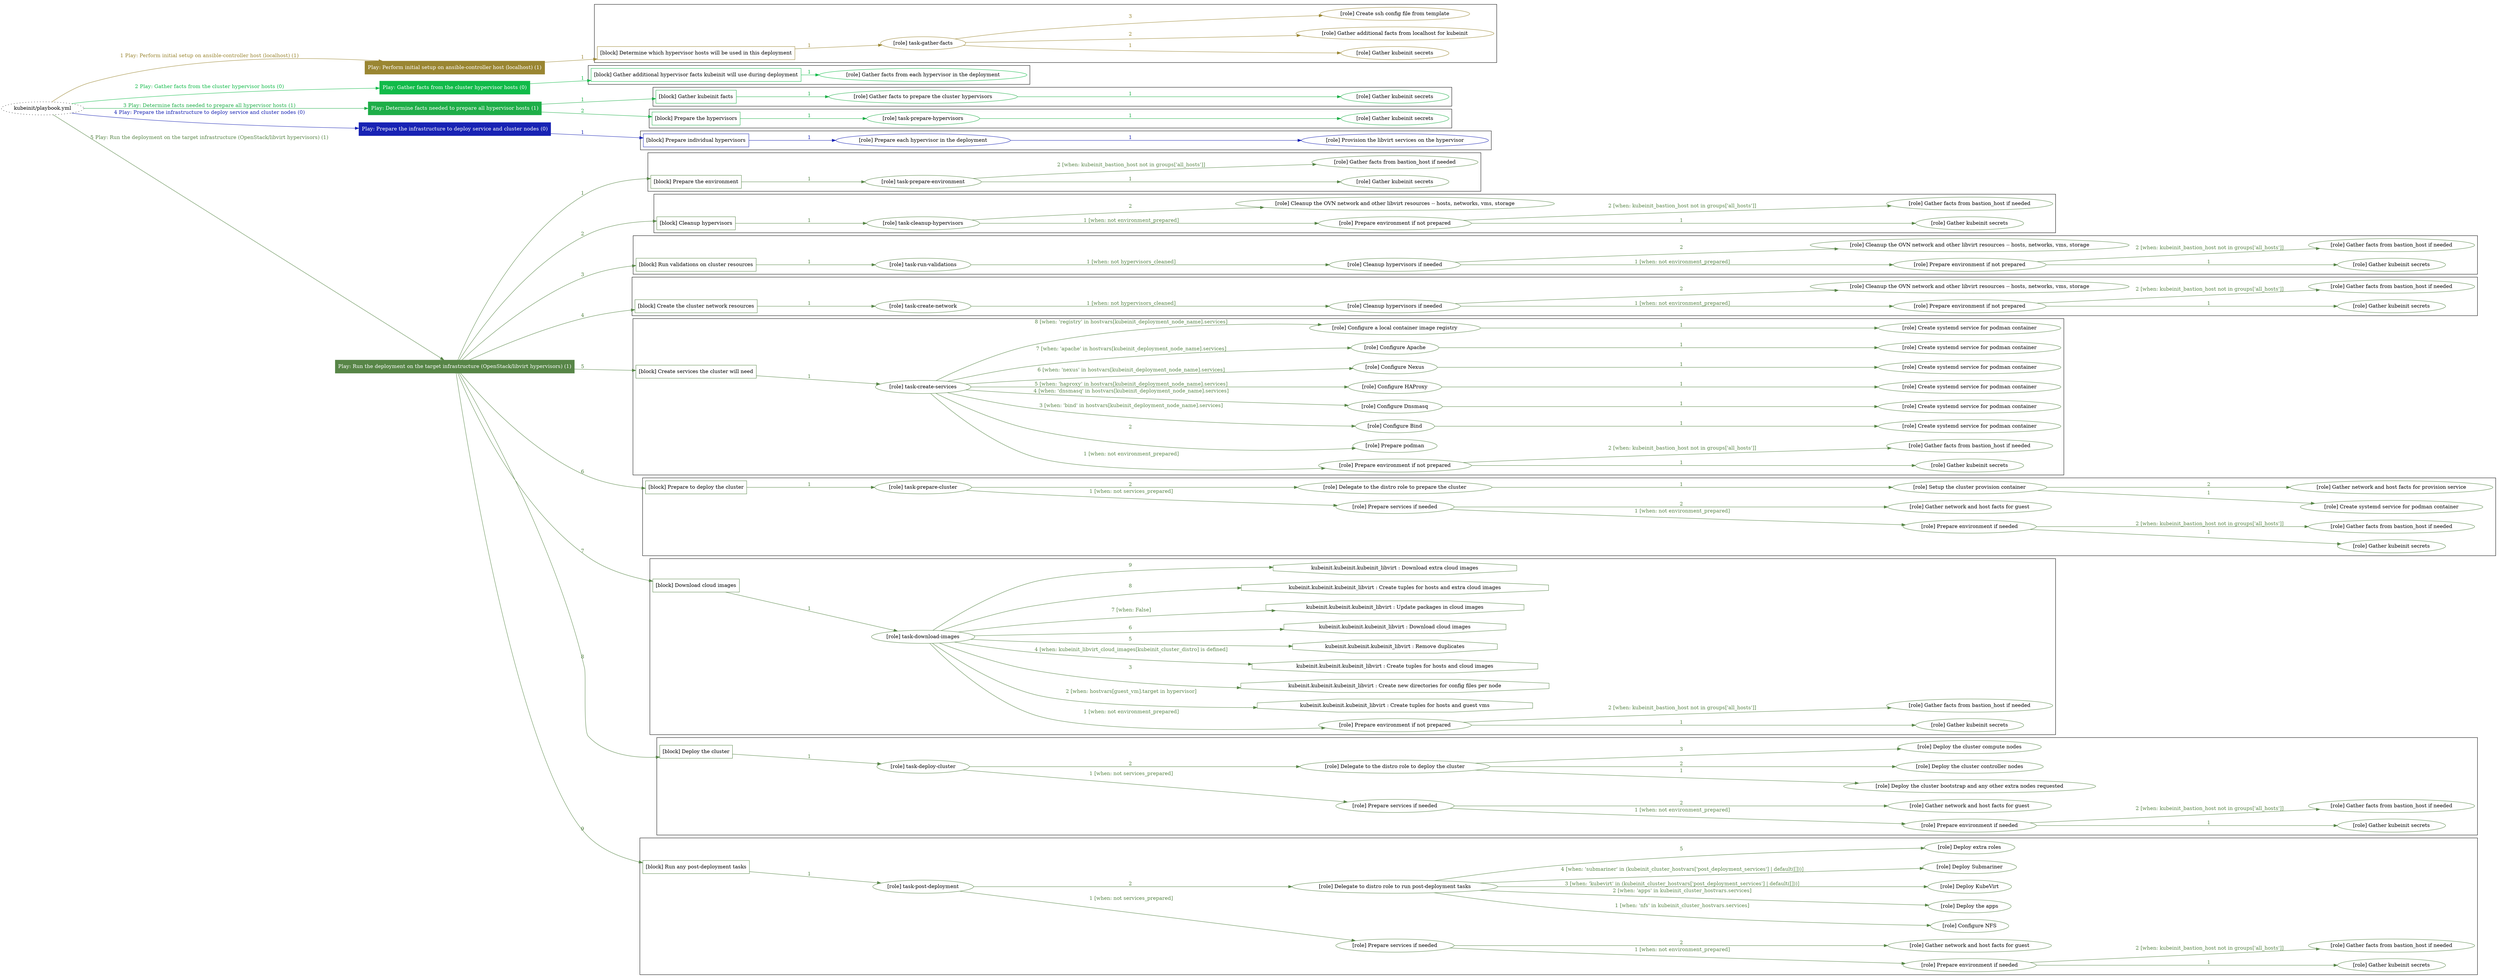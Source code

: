 digraph {
	graph [concentrate=true ordering=in rankdir=LR ratio=fill]
	edge [esep=5 sep=10]
	"kubeinit/playbook.yml" [URL="/home/runner/work/kubeinit/kubeinit/kubeinit/playbook.yml" id=playbook_a26969e3 style=dotted]
	"kubeinit/playbook.yml" -> play_7b9bbabd [label="1 Play: Perform initial setup on ansible-controller host (localhost) (1)" color="#9a8632" fontcolor="#9a8632" id=edge_play_7b9bbabd labeltooltip="1 Play: Perform initial setup on ansible-controller host (localhost) (1)" tooltip="1 Play: Perform initial setup on ansible-controller host (localhost) (1)"]
	subgraph "Play: Perform initial setup on ansible-controller host (localhost) (1)" {
		play_7b9bbabd [label="Play: Perform initial setup on ansible-controller host (localhost) (1)" URL="/home/runner/work/kubeinit/kubeinit/kubeinit/playbook.yml" color="#9a8632" fontcolor="#ffffff" id=play_7b9bbabd shape=box style=filled tooltip=localhost]
		play_7b9bbabd -> block_4540a150 [label=1 color="#9a8632" fontcolor="#9a8632" id=edge_block_4540a150 labeltooltip=1 tooltip=1]
		subgraph cluster_block_4540a150 {
			block_4540a150 [label="[block] Determine which hypervisor hosts will be used in this deployment" URL="/home/runner/work/kubeinit/kubeinit/kubeinit/playbook.yml" color="#9a8632" id=block_4540a150 labeltooltip="Determine which hypervisor hosts will be used in this deployment" shape=box tooltip="Determine which hypervisor hosts will be used in this deployment"]
			block_4540a150 -> role_e1f1ead2 [label="1 " color="#9a8632" fontcolor="#9a8632" id=edge_role_e1f1ead2 labeltooltip="1 " tooltip="1 "]
			subgraph "task-gather-facts" {
				role_e1f1ead2 [label="[role] task-gather-facts" URL="/home/runner/work/kubeinit/kubeinit/kubeinit/playbook.yml" color="#9a8632" id=role_e1f1ead2 tooltip="task-gather-facts"]
				role_e1f1ead2 -> role_a6e38d9d [label="1 " color="#9a8632" fontcolor="#9a8632" id=edge_role_a6e38d9d labeltooltip="1 " tooltip="1 "]
				subgraph "Gather kubeinit secrets" {
					role_a6e38d9d [label="[role] Gather kubeinit secrets" URL="/home/runner/.ansible/collections/ansible_collections/kubeinit/kubeinit/roles/kubeinit_prepare/tasks/build_hypervisors_group.yml" color="#9a8632" id=role_a6e38d9d tooltip="Gather kubeinit secrets"]
				}
				role_e1f1ead2 -> role_707ae25a [label="2 " color="#9a8632" fontcolor="#9a8632" id=edge_role_707ae25a labeltooltip="2 " tooltip="2 "]
				subgraph "Gather additional facts from localhost for kubeinit" {
					role_707ae25a [label="[role] Gather additional facts from localhost for kubeinit" URL="/home/runner/.ansible/collections/ansible_collections/kubeinit/kubeinit/roles/kubeinit_prepare/tasks/build_hypervisors_group.yml" color="#9a8632" id=role_707ae25a tooltip="Gather additional facts from localhost for kubeinit"]
				}
				role_e1f1ead2 -> role_feae62d2 [label="3 " color="#9a8632" fontcolor="#9a8632" id=edge_role_feae62d2 labeltooltip="3 " tooltip="3 "]
				subgraph "Create ssh config file from template" {
					role_feae62d2 [label="[role] Create ssh config file from template" URL="/home/runner/.ansible/collections/ansible_collections/kubeinit/kubeinit/roles/kubeinit_prepare/tasks/build_hypervisors_group.yml" color="#9a8632" id=role_feae62d2 tooltip="Create ssh config file from template"]
				}
			}
		}
	}
	"kubeinit/playbook.yml" -> play_9bf5a405 [label="2 Play: Gather facts from the cluster hypervisor hosts (0)" color="#11bb49" fontcolor="#11bb49" id=edge_play_9bf5a405 labeltooltip="2 Play: Gather facts from the cluster hypervisor hosts (0)" tooltip="2 Play: Gather facts from the cluster hypervisor hosts (0)"]
	subgraph "Play: Gather facts from the cluster hypervisor hosts (0)" {
		play_9bf5a405 [label="Play: Gather facts from the cluster hypervisor hosts (0)" URL="/home/runner/work/kubeinit/kubeinit/kubeinit/playbook.yml" color="#11bb49" fontcolor="#ffffff" id=play_9bf5a405 shape=box style=filled tooltip="Play: Gather facts from the cluster hypervisor hosts (0)"]
		play_9bf5a405 -> block_c07176a5 [label=1 color="#11bb49" fontcolor="#11bb49" id=edge_block_c07176a5 labeltooltip=1 tooltip=1]
		subgraph cluster_block_c07176a5 {
			block_c07176a5 [label="[block] Gather additional hypervisor facts kubeinit will use during deployment" URL="/home/runner/work/kubeinit/kubeinit/kubeinit/playbook.yml" color="#11bb49" id=block_c07176a5 labeltooltip="Gather additional hypervisor facts kubeinit will use during deployment" shape=box tooltip="Gather additional hypervisor facts kubeinit will use during deployment"]
			block_c07176a5 -> role_053733a6 [label="1 " color="#11bb49" fontcolor="#11bb49" id=edge_role_053733a6 labeltooltip="1 " tooltip="1 "]
			subgraph "Gather facts from each hypervisor in the deployment" {
				role_053733a6 [label="[role] Gather facts from each hypervisor in the deployment" URL="/home/runner/work/kubeinit/kubeinit/kubeinit/playbook.yml" color="#11bb49" id=role_053733a6 tooltip="Gather facts from each hypervisor in the deployment"]
			}
		}
	}
	"kubeinit/playbook.yml" -> play_0e99e1bf [label="3 Play: Determine facts needed to prepare all hypervisor hosts (1)" color="#1eae48" fontcolor="#1eae48" id=edge_play_0e99e1bf labeltooltip="3 Play: Determine facts needed to prepare all hypervisor hosts (1)" tooltip="3 Play: Determine facts needed to prepare all hypervisor hosts (1)"]
	subgraph "Play: Determine facts needed to prepare all hypervisor hosts (1)" {
		play_0e99e1bf [label="Play: Determine facts needed to prepare all hypervisor hosts (1)" URL="/home/runner/work/kubeinit/kubeinit/kubeinit/playbook.yml" color="#1eae48" fontcolor="#ffffff" id=play_0e99e1bf shape=box style=filled tooltip=localhost]
		play_0e99e1bf -> block_7c7d79b2 [label=1 color="#1eae48" fontcolor="#1eae48" id=edge_block_7c7d79b2 labeltooltip=1 tooltip=1]
		subgraph cluster_block_7c7d79b2 {
			block_7c7d79b2 [label="[block] Gather kubeinit facts" URL="/home/runner/work/kubeinit/kubeinit/kubeinit/playbook.yml" color="#1eae48" id=block_7c7d79b2 labeltooltip="Gather kubeinit facts" shape=box tooltip="Gather kubeinit facts"]
			block_7c7d79b2 -> role_e4f9fbb8 [label="1 " color="#1eae48" fontcolor="#1eae48" id=edge_role_e4f9fbb8 labeltooltip="1 " tooltip="1 "]
			subgraph "Gather facts to prepare the cluster hypervisors" {
				role_e4f9fbb8 [label="[role] Gather facts to prepare the cluster hypervisors" URL="/home/runner/work/kubeinit/kubeinit/kubeinit/playbook.yml" color="#1eae48" id=role_e4f9fbb8 tooltip="Gather facts to prepare the cluster hypervisors"]
				role_e4f9fbb8 -> role_e6dedb0e [label="1 " color="#1eae48" fontcolor="#1eae48" id=edge_role_e6dedb0e labeltooltip="1 " tooltip="1 "]
				subgraph "Gather kubeinit secrets" {
					role_e6dedb0e [label="[role] Gather kubeinit secrets" URL="/home/runner/.ansible/collections/ansible_collections/kubeinit/kubeinit/roles/kubeinit_prepare/tasks/gather_kubeinit_facts.yml" color="#1eae48" id=role_e6dedb0e tooltip="Gather kubeinit secrets"]
				}
			}
		}
		play_0e99e1bf -> block_506fbf5d [label=2 color="#1eae48" fontcolor="#1eae48" id=edge_block_506fbf5d labeltooltip=2 tooltip=2]
		subgraph cluster_block_506fbf5d {
			block_506fbf5d [label="[block] Prepare the hypervisors" URL="/home/runner/work/kubeinit/kubeinit/kubeinit/playbook.yml" color="#1eae48" id=block_506fbf5d labeltooltip="Prepare the hypervisors" shape=box tooltip="Prepare the hypervisors"]
			block_506fbf5d -> role_2525fc7b [label="1 " color="#1eae48" fontcolor="#1eae48" id=edge_role_2525fc7b labeltooltip="1 " tooltip="1 "]
			subgraph "task-prepare-hypervisors" {
				role_2525fc7b [label="[role] task-prepare-hypervisors" URL="/home/runner/work/kubeinit/kubeinit/kubeinit/playbook.yml" color="#1eae48" id=role_2525fc7b tooltip="task-prepare-hypervisors"]
				role_2525fc7b -> role_04751867 [label="1 " color="#1eae48" fontcolor="#1eae48" id=edge_role_04751867 labeltooltip="1 " tooltip="1 "]
				subgraph "Gather kubeinit secrets" {
					role_04751867 [label="[role] Gather kubeinit secrets" URL="/home/runner/.ansible/collections/ansible_collections/kubeinit/kubeinit/roles/kubeinit_prepare/tasks/gather_kubeinit_facts.yml" color="#1eae48" id=role_04751867 tooltip="Gather kubeinit secrets"]
				}
			}
		}
	}
	"kubeinit/playbook.yml" -> play_2875ab0f [label="4 Play: Prepare the infrastructure to deploy service and cluster nodes (0)" color="#1823b4" fontcolor="#1823b4" id=edge_play_2875ab0f labeltooltip="4 Play: Prepare the infrastructure to deploy service and cluster nodes (0)" tooltip="4 Play: Prepare the infrastructure to deploy service and cluster nodes (0)"]
	subgraph "Play: Prepare the infrastructure to deploy service and cluster nodes (0)" {
		play_2875ab0f [label="Play: Prepare the infrastructure to deploy service and cluster nodes (0)" URL="/home/runner/work/kubeinit/kubeinit/kubeinit/playbook.yml" color="#1823b4" fontcolor="#ffffff" id=play_2875ab0f shape=box style=filled tooltip="Play: Prepare the infrastructure to deploy service and cluster nodes (0)"]
		play_2875ab0f -> block_1e9cea72 [label=1 color="#1823b4" fontcolor="#1823b4" id=edge_block_1e9cea72 labeltooltip=1 tooltip=1]
		subgraph cluster_block_1e9cea72 {
			block_1e9cea72 [label="[block] Prepare individual hypervisors" URL="/home/runner/work/kubeinit/kubeinit/kubeinit/playbook.yml" color="#1823b4" id=block_1e9cea72 labeltooltip="Prepare individual hypervisors" shape=box tooltip="Prepare individual hypervisors"]
			block_1e9cea72 -> role_3506f8d9 [label="1 " color="#1823b4" fontcolor="#1823b4" id=edge_role_3506f8d9 labeltooltip="1 " tooltip="1 "]
			subgraph "Prepare each hypervisor in the deployment" {
				role_3506f8d9 [label="[role] Prepare each hypervisor in the deployment" URL="/home/runner/work/kubeinit/kubeinit/kubeinit/playbook.yml" color="#1823b4" id=role_3506f8d9 tooltip="Prepare each hypervisor in the deployment"]
				role_3506f8d9 -> role_8e8a037e [label="1 " color="#1823b4" fontcolor="#1823b4" id=edge_role_8e8a037e labeltooltip="1 " tooltip="1 "]
				subgraph "Provision the libvirt services on the hypervisor" {
					role_8e8a037e [label="[role] Provision the libvirt services on the hypervisor" URL="/home/runner/.ansible/collections/ansible_collections/kubeinit/kubeinit/roles/kubeinit_prepare/tasks/prepare_hypervisor.yml" color="#1823b4" id=role_8e8a037e tooltip="Provision the libvirt services on the hypervisor"]
				}
			}
		}
	}
	"kubeinit/playbook.yml" -> play_9ccac11d [label="5 Play: Run the deployment on the target infrastructure (OpenStack/libvirt hypervisors) (1)" color="#578547" fontcolor="#578547" id=edge_play_9ccac11d labeltooltip="5 Play: Run the deployment on the target infrastructure (OpenStack/libvirt hypervisors) (1)" tooltip="5 Play: Run the deployment on the target infrastructure (OpenStack/libvirt hypervisors) (1)"]
	subgraph "Play: Run the deployment on the target infrastructure (OpenStack/libvirt hypervisors) (1)" {
		play_9ccac11d [label="Play: Run the deployment on the target infrastructure (OpenStack/libvirt hypervisors) (1)" URL="/home/runner/work/kubeinit/kubeinit/kubeinit/playbook.yml" color="#578547" fontcolor="#ffffff" id=play_9ccac11d shape=box style=filled tooltip=localhost]
		play_9ccac11d -> block_69dca200 [label=1 color="#578547" fontcolor="#578547" id=edge_block_69dca200 labeltooltip=1 tooltip=1]
		subgraph cluster_block_69dca200 {
			block_69dca200 [label="[block] Prepare the environment" URL="/home/runner/work/kubeinit/kubeinit/kubeinit/playbook.yml" color="#578547" id=block_69dca200 labeltooltip="Prepare the environment" shape=box tooltip="Prepare the environment"]
			block_69dca200 -> role_07233b8e [label="1 " color="#578547" fontcolor="#578547" id=edge_role_07233b8e labeltooltip="1 " tooltip="1 "]
			subgraph "task-prepare-environment" {
				role_07233b8e [label="[role] task-prepare-environment" URL="/home/runner/work/kubeinit/kubeinit/kubeinit/playbook.yml" color="#578547" id=role_07233b8e tooltip="task-prepare-environment"]
				role_07233b8e -> role_5584e5ae [label="1 " color="#578547" fontcolor="#578547" id=edge_role_5584e5ae labeltooltip="1 " tooltip="1 "]
				subgraph "Gather kubeinit secrets" {
					role_5584e5ae [label="[role] Gather kubeinit secrets" URL="/home/runner/.ansible/collections/ansible_collections/kubeinit/kubeinit/roles/kubeinit_prepare/tasks/gather_kubeinit_facts.yml" color="#578547" id=role_5584e5ae tooltip="Gather kubeinit secrets"]
				}
				role_07233b8e -> role_1cfd8d69 [label="2 [when: kubeinit_bastion_host not in groups['all_hosts']]" color="#578547" fontcolor="#578547" id=edge_role_1cfd8d69 labeltooltip="2 [when: kubeinit_bastion_host not in groups['all_hosts']]" tooltip="2 [when: kubeinit_bastion_host not in groups['all_hosts']]"]
				subgraph "Gather facts from bastion_host if needed" {
					role_1cfd8d69 [label="[role] Gather facts from bastion_host if needed" URL="/home/runner/.ansible/collections/ansible_collections/kubeinit/kubeinit/roles/kubeinit_prepare/tasks/main.yml" color="#578547" id=role_1cfd8d69 tooltip="Gather facts from bastion_host if needed"]
				}
			}
		}
		play_9ccac11d -> block_3a0157a4 [label=2 color="#578547" fontcolor="#578547" id=edge_block_3a0157a4 labeltooltip=2 tooltip=2]
		subgraph cluster_block_3a0157a4 {
			block_3a0157a4 [label="[block] Cleanup hypervisors" URL="/home/runner/work/kubeinit/kubeinit/kubeinit/playbook.yml" color="#578547" id=block_3a0157a4 labeltooltip="Cleanup hypervisors" shape=box tooltip="Cleanup hypervisors"]
			block_3a0157a4 -> role_b2e2bb05 [label="1 " color="#578547" fontcolor="#578547" id=edge_role_b2e2bb05 labeltooltip="1 " tooltip="1 "]
			subgraph "task-cleanup-hypervisors" {
				role_b2e2bb05 [label="[role] task-cleanup-hypervisors" URL="/home/runner/work/kubeinit/kubeinit/kubeinit/playbook.yml" color="#578547" id=role_b2e2bb05 tooltip="task-cleanup-hypervisors"]
				role_b2e2bb05 -> role_46acb931 [label="1 [when: not environment_prepared]" color="#578547" fontcolor="#578547" id=edge_role_46acb931 labeltooltip="1 [when: not environment_prepared]" tooltip="1 [when: not environment_prepared]"]
				subgraph "Prepare environment if not prepared" {
					role_46acb931 [label="[role] Prepare environment if not prepared" URL="/home/runner/.ansible/collections/ansible_collections/kubeinit/kubeinit/roles/kubeinit_libvirt/tasks/cleanup_hypervisors.yml" color="#578547" id=role_46acb931 tooltip="Prepare environment if not prepared"]
					role_46acb931 -> role_3a069b3d [label="1 " color="#578547" fontcolor="#578547" id=edge_role_3a069b3d labeltooltip="1 " tooltip="1 "]
					subgraph "Gather kubeinit secrets" {
						role_3a069b3d [label="[role] Gather kubeinit secrets" URL="/home/runner/.ansible/collections/ansible_collections/kubeinit/kubeinit/roles/kubeinit_prepare/tasks/gather_kubeinit_facts.yml" color="#578547" id=role_3a069b3d tooltip="Gather kubeinit secrets"]
					}
					role_46acb931 -> role_6c1cdee4 [label="2 [when: kubeinit_bastion_host not in groups['all_hosts']]" color="#578547" fontcolor="#578547" id=edge_role_6c1cdee4 labeltooltip="2 [when: kubeinit_bastion_host not in groups['all_hosts']]" tooltip="2 [when: kubeinit_bastion_host not in groups['all_hosts']]"]
					subgraph "Gather facts from bastion_host if needed" {
						role_6c1cdee4 [label="[role] Gather facts from bastion_host if needed" URL="/home/runner/.ansible/collections/ansible_collections/kubeinit/kubeinit/roles/kubeinit_prepare/tasks/main.yml" color="#578547" id=role_6c1cdee4 tooltip="Gather facts from bastion_host if needed"]
					}
				}
				role_b2e2bb05 -> role_ad708ec1 [label="2 " color="#578547" fontcolor="#578547" id=edge_role_ad708ec1 labeltooltip="2 " tooltip="2 "]
				subgraph "Cleanup the OVN network and other libvirt resources -- hosts, networks, vms, storage" {
					role_ad708ec1 [label="[role] Cleanup the OVN network and other libvirt resources -- hosts, networks, vms, storage" URL="/home/runner/.ansible/collections/ansible_collections/kubeinit/kubeinit/roles/kubeinit_libvirt/tasks/cleanup_hypervisors.yml" color="#578547" id=role_ad708ec1 tooltip="Cleanup the OVN network and other libvirt resources -- hosts, networks, vms, storage"]
				}
			}
		}
		play_9ccac11d -> block_8cfdefb0 [label=3 color="#578547" fontcolor="#578547" id=edge_block_8cfdefb0 labeltooltip=3 tooltip=3]
		subgraph cluster_block_8cfdefb0 {
			block_8cfdefb0 [label="[block] Run validations on cluster resources" URL="/home/runner/work/kubeinit/kubeinit/kubeinit/playbook.yml" color="#578547" id=block_8cfdefb0 labeltooltip="Run validations on cluster resources" shape=box tooltip="Run validations on cluster resources"]
			block_8cfdefb0 -> role_bfeee11b [label="1 " color="#578547" fontcolor="#578547" id=edge_role_bfeee11b labeltooltip="1 " tooltip="1 "]
			subgraph "task-run-validations" {
				role_bfeee11b [label="[role] task-run-validations" URL="/home/runner/work/kubeinit/kubeinit/kubeinit/playbook.yml" color="#578547" id=role_bfeee11b tooltip="task-run-validations"]
				role_bfeee11b -> role_9033241f [label="1 [when: not hypervisors_cleaned]" color="#578547" fontcolor="#578547" id=edge_role_9033241f labeltooltip="1 [when: not hypervisors_cleaned]" tooltip="1 [when: not hypervisors_cleaned]"]
				subgraph "Cleanup hypervisors if needed" {
					role_9033241f [label="[role] Cleanup hypervisors if needed" URL="/home/runner/.ansible/collections/ansible_collections/kubeinit/kubeinit/roles/kubeinit_validations/tasks/main.yml" color="#578547" id=role_9033241f tooltip="Cleanup hypervisors if needed"]
					role_9033241f -> role_e5a0c518 [label="1 [when: not environment_prepared]" color="#578547" fontcolor="#578547" id=edge_role_e5a0c518 labeltooltip="1 [when: not environment_prepared]" tooltip="1 [when: not environment_prepared]"]
					subgraph "Prepare environment if not prepared" {
						role_e5a0c518 [label="[role] Prepare environment if not prepared" URL="/home/runner/.ansible/collections/ansible_collections/kubeinit/kubeinit/roles/kubeinit_libvirt/tasks/cleanup_hypervisors.yml" color="#578547" id=role_e5a0c518 tooltip="Prepare environment if not prepared"]
						role_e5a0c518 -> role_ae70eaca [label="1 " color="#578547" fontcolor="#578547" id=edge_role_ae70eaca labeltooltip="1 " tooltip="1 "]
						subgraph "Gather kubeinit secrets" {
							role_ae70eaca [label="[role] Gather kubeinit secrets" URL="/home/runner/.ansible/collections/ansible_collections/kubeinit/kubeinit/roles/kubeinit_prepare/tasks/gather_kubeinit_facts.yml" color="#578547" id=role_ae70eaca tooltip="Gather kubeinit secrets"]
						}
						role_e5a0c518 -> role_39d7c090 [label="2 [when: kubeinit_bastion_host not in groups['all_hosts']]" color="#578547" fontcolor="#578547" id=edge_role_39d7c090 labeltooltip="2 [when: kubeinit_bastion_host not in groups['all_hosts']]" tooltip="2 [when: kubeinit_bastion_host not in groups['all_hosts']]"]
						subgraph "Gather facts from bastion_host if needed" {
							role_39d7c090 [label="[role] Gather facts from bastion_host if needed" URL="/home/runner/.ansible/collections/ansible_collections/kubeinit/kubeinit/roles/kubeinit_prepare/tasks/main.yml" color="#578547" id=role_39d7c090 tooltip="Gather facts from bastion_host if needed"]
						}
					}
					role_9033241f -> role_efc57268 [label="2 " color="#578547" fontcolor="#578547" id=edge_role_efc57268 labeltooltip="2 " tooltip="2 "]
					subgraph "Cleanup the OVN network and other libvirt resources -- hosts, networks, vms, storage" {
						role_efc57268 [label="[role] Cleanup the OVN network and other libvirt resources -- hosts, networks, vms, storage" URL="/home/runner/.ansible/collections/ansible_collections/kubeinit/kubeinit/roles/kubeinit_libvirt/tasks/cleanup_hypervisors.yml" color="#578547" id=role_efc57268 tooltip="Cleanup the OVN network and other libvirt resources -- hosts, networks, vms, storage"]
					}
				}
			}
		}
		play_9ccac11d -> block_bd48cd3f [label=4 color="#578547" fontcolor="#578547" id=edge_block_bd48cd3f labeltooltip=4 tooltip=4]
		subgraph cluster_block_bd48cd3f {
			block_bd48cd3f [label="[block] Create the cluster network resources" URL="/home/runner/work/kubeinit/kubeinit/kubeinit/playbook.yml" color="#578547" id=block_bd48cd3f labeltooltip="Create the cluster network resources" shape=box tooltip="Create the cluster network resources"]
			block_bd48cd3f -> role_04135682 [label="1 " color="#578547" fontcolor="#578547" id=edge_role_04135682 labeltooltip="1 " tooltip="1 "]
			subgraph "task-create-network" {
				role_04135682 [label="[role] task-create-network" URL="/home/runner/work/kubeinit/kubeinit/kubeinit/playbook.yml" color="#578547" id=role_04135682 tooltip="task-create-network"]
				role_04135682 -> role_aeee8f02 [label="1 [when: not hypervisors_cleaned]" color="#578547" fontcolor="#578547" id=edge_role_aeee8f02 labeltooltip="1 [when: not hypervisors_cleaned]" tooltip="1 [when: not hypervisors_cleaned]"]
				subgraph "Cleanup hypervisors if needed" {
					role_aeee8f02 [label="[role] Cleanup hypervisors if needed" URL="/home/runner/.ansible/collections/ansible_collections/kubeinit/kubeinit/roles/kubeinit_libvirt/tasks/create_network.yml" color="#578547" id=role_aeee8f02 tooltip="Cleanup hypervisors if needed"]
					role_aeee8f02 -> role_27312e93 [label="1 [when: not environment_prepared]" color="#578547" fontcolor="#578547" id=edge_role_27312e93 labeltooltip="1 [when: not environment_prepared]" tooltip="1 [when: not environment_prepared]"]
					subgraph "Prepare environment if not prepared" {
						role_27312e93 [label="[role] Prepare environment if not prepared" URL="/home/runner/.ansible/collections/ansible_collections/kubeinit/kubeinit/roles/kubeinit_libvirt/tasks/cleanup_hypervisors.yml" color="#578547" id=role_27312e93 tooltip="Prepare environment if not prepared"]
						role_27312e93 -> role_aaa03423 [label="1 " color="#578547" fontcolor="#578547" id=edge_role_aaa03423 labeltooltip="1 " tooltip="1 "]
						subgraph "Gather kubeinit secrets" {
							role_aaa03423 [label="[role] Gather kubeinit secrets" URL="/home/runner/.ansible/collections/ansible_collections/kubeinit/kubeinit/roles/kubeinit_prepare/tasks/gather_kubeinit_facts.yml" color="#578547" id=role_aaa03423 tooltip="Gather kubeinit secrets"]
						}
						role_27312e93 -> role_27f1d0c6 [label="2 [when: kubeinit_bastion_host not in groups['all_hosts']]" color="#578547" fontcolor="#578547" id=edge_role_27f1d0c6 labeltooltip="2 [when: kubeinit_bastion_host not in groups['all_hosts']]" tooltip="2 [when: kubeinit_bastion_host not in groups['all_hosts']]"]
						subgraph "Gather facts from bastion_host if needed" {
							role_27f1d0c6 [label="[role] Gather facts from bastion_host if needed" URL="/home/runner/.ansible/collections/ansible_collections/kubeinit/kubeinit/roles/kubeinit_prepare/tasks/main.yml" color="#578547" id=role_27f1d0c6 tooltip="Gather facts from bastion_host if needed"]
						}
					}
					role_aeee8f02 -> role_5405b9e7 [label="2 " color="#578547" fontcolor="#578547" id=edge_role_5405b9e7 labeltooltip="2 " tooltip="2 "]
					subgraph "Cleanup the OVN network and other libvirt resources -- hosts, networks, vms, storage" {
						role_5405b9e7 [label="[role] Cleanup the OVN network and other libvirt resources -- hosts, networks, vms, storage" URL="/home/runner/.ansible/collections/ansible_collections/kubeinit/kubeinit/roles/kubeinit_libvirt/tasks/cleanup_hypervisors.yml" color="#578547" id=role_5405b9e7 tooltip="Cleanup the OVN network and other libvirt resources -- hosts, networks, vms, storage"]
					}
				}
			}
		}
		play_9ccac11d -> block_bf143bd3 [label=5 color="#578547" fontcolor="#578547" id=edge_block_bf143bd3 labeltooltip=5 tooltip=5]
		subgraph cluster_block_bf143bd3 {
			block_bf143bd3 [label="[block] Create services the cluster will need" URL="/home/runner/work/kubeinit/kubeinit/kubeinit/playbook.yml" color="#578547" id=block_bf143bd3 labeltooltip="Create services the cluster will need" shape=box tooltip="Create services the cluster will need"]
			block_bf143bd3 -> role_1d0dadb8 [label="1 " color="#578547" fontcolor="#578547" id=edge_role_1d0dadb8 labeltooltip="1 " tooltip="1 "]
			subgraph "task-create-services" {
				role_1d0dadb8 [label="[role] task-create-services" URL="/home/runner/work/kubeinit/kubeinit/kubeinit/playbook.yml" color="#578547" id=role_1d0dadb8 tooltip="task-create-services"]
				role_1d0dadb8 -> role_65e46255 [label="1 [when: not environment_prepared]" color="#578547" fontcolor="#578547" id=edge_role_65e46255 labeltooltip="1 [when: not environment_prepared]" tooltip="1 [when: not environment_prepared]"]
				subgraph "Prepare environment if not prepared" {
					role_65e46255 [label="[role] Prepare environment if not prepared" URL="/home/runner/.ansible/collections/ansible_collections/kubeinit/kubeinit/roles/kubeinit_services/tasks/main.yml" color="#578547" id=role_65e46255 tooltip="Prepare environment if not prepared"]
					role_65e46255 -> role_9ac5336e [label="1 " color="#578547" fontcolor="#578547" id=edge_role_9ac5336e labeltooltip="1 " tooltip="1 "]
					subgraph "Gather kubeinit secrets" {
						role_9ac5336e [label="[role] Gather kubeinit secrets" URL="/home/runner/.ansible/collections/ansible_collections/kubeinit/kubeinit/roles/kubeinit_prepare/tasks/gather_kubeinit_facts.yml" color="#578547" id=role_9ac5336e tooltip="Gather kubeinit secrets"]
					}
					role_65e46255 -> role_d4cdf3d6 [label="2 [when: kubeinit_bastion_host not in groups['all_hosts']]" color="#578547" fontcolor="#578547" id=edge_role_d4cdf3d6 labeltooltip="2 [when: kubeinit_bastion_host not in groups['all_hosts']]" tooltip="2 [when: kubeinit_bastion_host not in groups['all_hosts']]"]
					subgraph "Gather facts from bastion_host if needed" {
						role_d4cdf3d6 [label="[role] Gather facts from bastion_host if needed" URL="/home/runner/.ansible/collections/ansible_collections/kubeinit/kubeinit/roles/kubeinit_prepare/tasks/main.yml" color="#578547" id=role_d4cdf3d6 tooltip="Gather facts from bastion_host if needed"]
					}
				}
				role_1d0dadb8 -> role_f28c8681 [label="2 " color="#578547" fontcolor="#578547" id=edge_role_f28c8681 labeltooltip="2 " tooltip="2 "]
				subgraph "Prepare podman" {
					role_f28c8681 [label="[role] Prepare podman" URL="/home/runner/.ansible/collections/ansible_collections/kubeinit/kubeinit/roles/kubeinit_services/tasks/00_create_service_pod.yml" color="#578547" id=role_f28c8681 tooltip="Prepare podman"]
				}
				role_1d0dadb8 -> role_0a6e5b64 [label="3 [when: 'bind' in hostvars[kubeinit_deployment_node_name].services]" color="#578547" fontcolor="#578547" id=edge_role_0a6e5b64 labeltooltip="3 [when: 'bind' in hostvars[kubeinit_deployment_node_name].services]" tooltip="3 [when: 'bind' in hostvars[kubeinit_deployment_node_name].services]"]
				subgraph "Configure Bind" {
					role_0a6e5b64 [label="[role] Configure Bind" URL="/home/runner/.ansible/collections/ansible_collections/kubeinit/kubeinit/roles/kubeinit_services/tasks/start_services_containers.yml" color="#578547" id=role_0a6e5b64 tooltip="Configure Bind"]
					role_0a6e5b64 -> role_24f9039e [label="1 " color="#578547" fontcolor="#578547" id=edge_role_24f9039e labeltooltip="1 " tooltip="1 "]
					subgraph "Create systemd service for podman container" {
						role_24f9039e [label="[role] Create systemd service for podman container" URL="/home/runner/.ansible/collections/ansible_collections/kubeinit/kubeinit/roles/kubeinit_bind/tasks/main.yml" color="#578547" id=role_24f9039e tooltip="Create systemd service for podman container"]
					}
				}
				role_1d0dadb8 -> role_dbfeecb7 [label="4 [when: 'dnsmasq' in hostvars[kubeinit_deployment_node_name].services]" color="#578547" fontcolor="#578547" id=edge_role_dbfeecb7 labeltooltip="4 [when: 'dnsmasq' in hostvars[kubeinit_deployment_node_name].services]" tooltip="4 [when: 'dnsmasq' in hostvars[kubeinit_deployment_node_name].services]"]
				subgraph "Configure Dnsmasq" {
					role_dbfeecb7 [label="[role] Configure Dnsmasq" URL="/home/runner/.ansible/collections/ansible_collections/kubeinit/kubeinit/roles/kubeinit_services/tasks/start_services_containers.yml" color="#578547" id=role_dbfeecb7 tooltip="Configure Dnsmasq"]
					role_dbfeecb7 -> role_36c51d3a [label="1 " color="#578547" fontcolor="#578547" id=edge_role_36c51d3a labeltooltip="1 " tooltip="1 "]
					subgraph "Create systemd service for podman container" {
						role_36c51d3a [label="[role] Create systemd service for podman container" URL="/home/runner/.ansible/collections/ansible_collections/kubeinit/kubeinit/roles/kubeinit_dnsmasq/tasks/main.yml" color="#578547" id=role_36c51d3a tooltip="Create systemd service for podman container"]
					}
				}
				role_1d0dadb8 -> role_599217d8 [label="5 [when: 'haproxy' in hostvars[kubeinit_deployment_node_name].services]" color="#578547" fontcolor="#578547" id=edge_role_599217d8 labeltooltip="5 [when: 'haproxy' in hostvars[kubeinit_deployment_node_name].services]" tooltip="5 [when: 'haproxy' in hostvars[kubeinit_deployment_node_name].services]"]
				subgraph "Configure HAProxy" {
					role_599217d8 [label="[role] Configure HAProxy" URL="/home/runner/.ansible/collections/ansible_collections/kubeinit/kubeinit/roles/kubeinit_services/tasks/start_services_containers.yml" color="#578547" id=role_599217d8 tooltip="Configure HAProxy"]
					role_599217d8 -> role_99628d31 [label="1 " color="#578547" fontcolor="#578547" id=edge_role_99628d31 labeltooltip="1 " tooltip="1 "]
					subgraph "Create systemd service for podman container" {
						role_99628d31 [label="[role] Create systemd service for podman container" URL="/home/runner/.ansible/collections/ansible_collections/kubeinit/kubeinit/roles/kubeinit_haproxy/tasks/main.yml" color="#578547" id=role_99628d31 tooltip="Create systemd service for podman container"]
					}
				}
				role_1d0dadb8 -> role_e9d16409 [label="6 [when: 'nexus' in hostvars[kubeinit_deployment_node_name].services]" color="#578547" fontcolor="#578547" id=edge_role_e9d16409 labeltooltip="6 [when: 'nexus' in hostvars[kubeinit_deployment_node_name].services]" tooltip="6 [when: 'nexus' in hostvars[kubeinit_deployment_node_name].services]"]
				subgraph "Configure Nexus" {
					role_e9d16409 [label="[role] Configure Nexus" URL="/home/runner/.ansible/collections/ansible_collections/kubeinit/kubeinit/roles/kubeinit_services/tasks/start_services_containers.yml" color="#578547" id=role_e9d16409 tooltip="Configure Nexus"]
					role_e9d16409 -> role_1428afbf [label="1 " color="#578547" fontcolor="#578547" id=edge_role_1428afbf labeltooltip="1 " tooltip="1 "]
					subgraph "Create systemd service for podman container" {
						role_1428afbf [label="[role] Create systemd service for podman container" URL="/home/runner/.ansible/collections/ansible_collections/kubeinit/kubeinit/roles/kubeinit_nexus/tasks/main.yml" color="#578547" id=role_1428afbf tooltip="Create systemd service for podman container"]
					}
				}
				role_1d0dadb8 -> role_c180f856 [label="7 [when: 'apache' in hostvars[kubeinit_deployment_node_name].services]" color="#578547" fontcolor="#578547" id=edge_role_c180f856 labeltooltip="7 [when: 'apache' in hostvars[kubeinit_deployment_node_name].services]" tooltip="7 [when: 'apache' in hostvars[kubeinit_deployment_node_name].services]"]
				subgraph "Configure Apache" {
					role_c180f856 [label="[role] Configure Apache" URL="/home/runner/.ansible/collections/ansible_collections/kubeinit/kubeinit/roles/kubeinit_services/tasks/start_services_containers.yml" color="#578547" id=role_c180f856 tooltip="Configure Apache"]
					role_c180f856 -> role_b5499e7e [label="1 " color="#578547" fontcolor="#578547" id=edge_role_b5499e7e labeltooltip="1 " tooltip="1 "]
					subgraph "Create systemd service for podman container" {
						role_b5499e7e [label="[role] Create systemd service for podman container" URL="/home/runner/.ansible/collections/ansible_collections/kubeinit/kubeinit/roles/kubeinit_apache/tasks/main.yml" color="#578547" id=role_b5499e7e tooltip="Create systemd service for podman container"]
					}
				}
				role_1d0dadb8 -> role_8adeaec8 [label="8 [when: 'registry' in hostvars[kubeinit_deployment_node_name].services]" color="#578547" fontcolor="#578547" id=edge_role_8adeaec8 labeltooltip="8 [when: 'registry' in hostvars[kubeinit_deployment_node_name].services]" tooltip="8 [when: 'registry' in hostvars[kubeinit_deployment_node_name].services]"]
				subgraph "Configure a local container image registry" {
					role_8adeaec8 [label="[role] Configure a local container image registry" URL="/home/runner/.ansible/collections/ansible_collections/kubeinit/kubeinit/roles/kubeinit_services/tasks/start_services_containers.yml" color="#578547" id=role_8adeaec8 tooltip="Configure a local container image registry"]
					role_8adeaec8 -> role_a1d48100 [label="1 " color="#578547" fontcolor="#578547" id=edge_role_a1d48100 labeltooltip="1 " tooltip="1 "]
					subgraph "Create systemd service for podman container" {
						role_a1d48100 [label="[role] Create systemd service for podman container" URL="/home/runner/.ansible/collections/ansible_collections/kubeinit/kubeinit/roles/kubeinit_registry/tasks/main.yml" color="#578547" id=role_a1d48100 tooltip="Create systemd service for podman container"]
					}
				}
			}
		}
		play_9ccac11d -> block_ffbee1f6 [label=6 color="#578547" fontcolor="#578547" id=edge_block_ffbee1f6 labeltooltip=6 tooltip=6]
		subgraph cluster_block_ffbee1f6 {
			block_ffbee1f6 [label="[block] Prepare to deploy the cluster" URL="/home/runner/work/kubeinit/kubeinit/kubeinit/playbook.yml" color="#578547" id=block_ffbee1f6 labeltooltip="Prepare to deploy the cluster" shape=box tooltip="Prepare to deploy the cluster"]
			block_ffbee1f6 -> role_b10ed3e5 [label="1 " color="#578547" fontcolor="#578547" id=edge_role_b10ed3e5 labeltooltip="1 " tooltip="1 "]
			subgraph "task-prepare-cluster" {
				role_b10ed3e5 [label="[role] task-prepare-cluster" URL="/home/runner/work/kubeinit/kubeinit/kubeinit/playbook.yml" color="#578547" id=role_b10ed3e5 tooltip="task-prepare-cluster"]
				role_b10ed3e5 -> role_7406dccf [label="1 [when: not services_prepared]" color="#578547" fontcolor="#578547" id=edge_role_7406dccf labeltooltip="1 [when: not services_prepared]" tooltip="1 [when: not services_prepared]"]
				subgraph "Prepare services if needed" {
					role_7406dccf [label="[role] Prepare services if needed" URL="/home/runner/.ansible/collections/ansible_collections/kubeinit/kubeinit/roles/kubeinit_prepare/tasks/prepare_cluster.yml" color="#578547" id=role_7406dccf tooltip="Prepare services if needed"]
					role_7406dccf -> role_6dd83417 [label="1 [when: not environment_prepared]" color="#578547" fontcolor="#578547" id=edge_role_6dd83417 labeltooltip="1 [when: not environment_prepared]" tooltip="1 [when: not environment_prepared]"]
					subgraph "Prepare environment if needed" {
						role_6dd83417 [label="[role] Prepare environment if needed" URL="/home/runner/.ansible/collections/ansible_collections/kubeinit/kubeinit/roles/kubeinit_services/tasks/prepare_services.yml" color="#578547" id=role_6dd83417 tooltip="Prepare environment if needed"]
						role_6dd83417 -> role_057ab9b0 [label="1 " color="#578547" fontcolor="#578547" id=edge_role_057ab9b0 labeltooltip="1 " tooltip="1 "]
						subgraph "Gather kubeinit secrets" {
							role_057ab9b0 [label="[role] Gather kubeinit secrets" URL="/home/runner/.ansible/collections/ansible_collections/kubeinit/kubeinit/roles/kubeinit_prepare/tasks/gather_kubeinit_facts.yml" color="#578547" id=role_057ab9b0 tooltip="Gather kubeinit secrets"]
						}
						role_6dd83417 -> role_27e4e660 [label="2 [when: kubeinit_bastion_host not in groups['all_hosts']]" color="#578547" fontcolor="#578547" id=edge_role_27e4e660 labeltooltip="2 [when: kubeinit_bastion_host not in groups['all_hosts']]" tooltip="2 [when: kubeinit_bastion_host not in groups['all_hosts']]"]
						subgraph "Gather facts from bastion_host if needed" {
							role_27e4e660 [label="[role] Gather facts from bastion_host if needed" URL="/home/runner/.ansible/collections/ansible_collections/kubeinit/kubeinit/roles/kubeinit_prepare/tasks/main.yml" color="#578547" id=role_27e4e660 tooltip="Gather facts from bastion_host if needed"]
						}
					}
					role_7406dccf -> role_62db1e9c [label="2 " color="#578547" fontcolor="#578547" id=edge_role_62db1e9c labeltooltip="2 " tooltip="2 "]
					subgraph "Gather network and host facts for guest" {
						role_62db1e9c [label="[role] Gather network and host facts for guest" URL="/home/runner/.ansible/collections/ansible_collections/kubeinit/kubeinit/roles/kubeinit_services/tasks/prepare_services.yml" color="#578547" id=role_62db1e9c tooltip="Gather network and host facts for guest"]
					}
				}
				role_b10ed3e5 -> role_e40189c3 [label="2 " color="#578547" fontcolor="#578547" id=edge_role_e40189c3 labeltooltip="2 " tooltip="2 "]
				subgraph "Delegate to the distro role to prepare the cluster" {
					role_e40189c3 [label="[role] Delegate to the distro role to prepare the cluster" URL="/home/runner/.ansible/collections/ansible_collections/kubeinit/kubeinit/roles/kubeinit_prepare/tasks/prepare_cluster.yml" color="#578547" id=role_e40189c3 tooltip="Delegate to the distro role to prepare the cluster"]
					role_e40189c3 -> role_b241860e [label="1 " color="#578547" fontcolor="#578547" id=edge_role_b241860e labeltooltip="1 " tooltip="1 "]
					subgraph "Setup the cluster provision container" {
						role_b241860e [label="[role] Setup the cluster provision container" URL="/home/runner/.ansible/collections/ansible_collections/kubeinit/kubeinit/roles/kubeinit_openshift/tasks/prepare_cluster.yml" color="#578547" id=role_b241860e tooltip="Setup the cluster provision container"]
						role_b241860e -> role_f95940d6 [label="1 " color="#578547" fontcolor="#578547" id=edge_role_f95940d6 labeltooltip="1 " tooltip="1 "]
						subgraph "Create systemd service for podman container" {
							role_f95940d6 [label="[role] Create systemd service for podman container" URL="/home/runner/.ansible/collections/ansible_collections/kubeinit/kubeinit/roles/kubeinit_services/tasks/create_provision_container.yml" color="#578547" id=role_f95940d6 tooltip="Create systemd service for podman container"]
						}
						role_b241860e -> role_6d22f550 [label="2 " color="#578547" fontcolor="#578547" id=edge_role_6d22f550 labeltooltip="2 " tooltip="2 "]
						subgraph "Gather network and host facts for provision service" {
							role_6d22f550 [label="[role] Gather network and host facts for provision service" URL="/home/runner/.ansible/collections/ansible_collections/kubeinit/kubeinit/roles/kubeinit_services/tasks/create_provision_container.yml" color="#578547" id=role_6d22f550 tooltip="Gather network and host facts for provision service"]
						}
					}
				}
			}
		}
		play_9ccac11d -> block_ad57b9a0 [label=7 color="#578547" fontcolor="#578547" id=edge_block_ad57b9a0 labeltooltip=7 tooltip=7]
		subgraph cluster_block_ad57b9a0 {
			block_ad57b9a0 [label="[block] Download cloud images" URL="/home/runner/work/kubeinit/kubeinit/kubeinit/playbook.yml" color="#578547" id=block_ad57b9a0 labeltooltip="Download cloud images" shape=box tooltip="Download cloud images"]
			block_ad57b9a0 -> role_e7f690ee [label="1 " color="#578547" fontcolor="#578547" id=edge_role_e7f690ee labeltooltip="1 " tooltip="1 "]
			subgraph "task-download-images" {
				role_e7f690ee [label="[role] task-download-images" URL="/home/runner/work/kubeinit/kubeinit/kubeinit/playbook.yml" color="#578547" id=role_e7f690ee tooltip="task-download-images"]
				role_e7f690ee -> role_f060520b [label="1 [when: not environment_prepared]" color="#578547" fontcolor="#578547" id=edge_role_f060520b labeltooltip="1 [when: not environment_prepared]" tooltip="1 [when: not environment_prepared]"]
				subgraph "Prepare environment if not prepared" {
					role_f060520b [label="[role] Prepare environment if not prepared" URL="/home/runner/.ansible/collections/ansible_collections/kubeinit/kubeinit/roles/kubeinit_libvirt/tasks/download_cloud_images.yml" color="#578547" id=role_f060520b tooltip="Prepare environment if not prepared"]
					role_f060520b -> role_76926139 [label="1 " color="#578547" fontcolor="#578547" id=edge_role_76926139 labeltooltip="1 " tooltip="1 "]
					subgraph "Gather kubeinit secrets" {
						role_76926139 [label="[role] Gather kubeinit secrets" URL="/home/runner/.ansible/collections/ansible_collections/kubeinit/kubeinit/roles/kubeinit_prepare/tasks/gather_kubeinit_facts.yml" color="#578547" id=role_76926139 tooltip="Gather kubeinit secrets"]
					}
					role_f060520b -> role_f3eeb40a [label="2 [when: kubeinit_bastion_host not in groups['all_hosts']]" color="#578547" fontcolor="#578547" id=edge_role_f3eeb40a labeltooltip="2 [when: kubeinit_bastion_host not in groups['all_hosts']]" tooltip="2 [when: kubeinit_bastion_host not in groups['all_hosts']]"]
					subgraph "Gather facts from bastion_host if needed" {
						role_f3eeb40a [label="[role] Gather facts from bastion_host if needed" URL="/home/runner/.ansible/collections/ansible_collections/kubeinit/kubeinit/roles/kubeinit_prepare/tasks/main.yml" color="#578547" id=role_f3eeb40a tooltip="Gather facts from bastion_host if needed"]
					}
				}
				task_0f4f094b [label="kubeinit.kubeinit.kubeinit_libvirt : Create tuples for hosts and guest vms" URL="/home/runner/.ansible/collections/ansible_collections/kubeinit/kubeinit/roles/kubeinit_libvirt/tasks/download_cloud_images.yml" color="#578547" id=task_0f4f094b shape=octagon tooltip="kubeinit.kubeinit.kubeinit_libvirt : Create tuples for hosts and guest vms"]
				role_e7f690ee -> task_0f4f094b [label="2 [when: hostvars[guest_vm].target in hypervisor]" color="#578547" fontcolor="#578547" id=edge_task_0f4f094b labeltooltip="2 [when: hostvars[guest_vm].target in hypervisor]" tooltip="2 [when: hostvars[guest_vm].target in hypervisor]"]
				task_f0e6bc17 [label="kubeinit.kubeinit.kubeinit_libvirt : Create new directories for config files per node" URL="/home/runner/.ansible/collections/ansible_collections/kubeinit/kubeinit/roles/kubeinit_libvirt/tasks/download_cloud_images.yml" color="#578547" id=task_f0e6bc17 shape=octagon tooltip="kubeinit.kubeinit.kubeinit_libvirt : Create new directories for config files per node"]
				role_e7f690ee -> task_f0e6bc17 [label="3 " color="#578547" fontcolor="#578547" id=edge_task_f0e6bc17 labeltooltip="3 " tooltip="3 "]
				task_a6814223 [label="kubeinit.kubeinit.kubeinit_libvirt : Create tuples for hosts and cloud images" URL="/home/runner/.ansible/collections/ansible_collections/kubeinit/kubeinit/roles/kubeinit_libvirt/tasks/download_cloud_images.yml" color="#578547" id=task_a6814223 shape=octagon tooltip="kubeinit.kubeinit.kubeinit_libvirt : Create tuples for hosts and cloud images"]
				role_e7f690ee -> task_a6814223 [label="4 [when: kubeinit_libvirt_cloud_images[kubeinit_cluster_distro] is defined]" color="#578547" fontcolor="#578547" id=edge_task_a6814223 labeltooltip="4 [when: kubeinit_libvirt_cloud_images[kubeinit_cluster_distro] is defined]" tooltip="4 [when: kubeinit_libvirt_cloud_images[kubeinit_cluster_distro] is defined]"]
				task_adbc1b49 [label="kubeinit.kubeinit.kubeinit_libvirt : Remove duplicates" URL="/home/runner/.ansible/collections/ansible_collections/kubeinit/kubeinit/roles/kubeinit_libvirt/tasks/download_cloud_images.yml" color="#578547" id=task_adbc1b49 shape=octagon tooltip="kubeinit.kubeinit.kubeinit_libvirt : Remove duplicates"]
				role_e7f690ee -> task_adbc1b49 [label="5 " color="#578547" fontcolor="#578547" id=edge_task_adbc1b49 labeltooltip="5 " tooltip="5 "]
				task_6274334a [label="kubeinit.kubeinit.kubeinit_libvirt : Download cloud images" URL="/home/runner/.ansible/collections/ansible_collections/kubeinit/kubeinit/roles/kubeinit_libvirt/tasks/download_cloud_images.yml" color="#578547" id=task_6274334a shape=octagon tooltip="kubeinit.kubeinit.kubeinit_libvirt : Download cloud images"]
				role_e7f690ee -> task_6274334a [label="6 " color="#578547" fontcolor="#578547" id=edge_task_6274334a labeltooltip="6 " tooltip="6 "]
				task_6eb8ca4e [label="kubeinit.kubeinit.kubeinit_libvirt : Update packages in cloud images" URL="/home/runner/.ansible/collections/ansible_collections/kubeinit/kubeinit/roles/kubeinit_libvirt/tasks/download_cloud_images.yml" color="#578547" id=task_6eb8ca4e shape=octagon tooltip="kubeinit.kubeinit.kubeinit_libvirt : Update packages in cloud images"]
				role_e7f690ee -> task_6eb8ca4e [label="7 [when: False]" color="#578547" fontcolor="#578547" id=edge_task_6eb8ca4e labeltooltip="7 [when: False]" tooltip="7 [when: False]"]
				task_30aa4382 [label="kubeinit.kubeinit.kubeinit_libvirt : Create tuples for hosts and extra cloud images" URL="/home/runner/.ansible/collections/ansible_collections/kubeinit/kubeinit/roles/kubeinit_libvirt/tasks/download_cloud_images.yml" color="#578547" id=task_30aa4382 shape=octagon tooltip="kubeinit.kubeinit.kubeinit_libvirt : Create tuples for hosts and extra cloud images"]
				role_e7f690ee -> task_30aa4382 [label="8 " color="#578547" fontcolor="#578547" id=edge_task_30aa4382 labeltooltip="8 " tooltip="8 "]
				task_fa940b20 [label="kubeinit.kubeinit.kubeinit_libvirt : Download extra cloud images" URL="/home/runner/.ansible/collections/ansible_collections/kubeinit/kubeinit/roles/kubeinit_libvirt/tasks/download_cloud_images.yml" color="#578547" id=task_fa940b20 shape=octagon tooltip="kubeinit.kubeinit.kubeinit_libvirt : Download extra cloud images"]
				role_e7f690ee -> task_fa940b20 [label="9 " color="#578547" fontcolor="#578547" id=edge_task_fa940b20 labeltooltip="9 " tooltip="9 "]
			}
		}
		play_9ccac11d -> block_9ded5a0c [label=8 color="#578547" fontcolor="#578547" id=edge_block_9ded5a0c labeltooltip=8 tooltip=8]
		subgraph cluster_block_9ded5a0c {
			block_9ded5a0c [label="[block] Deploy the cluster" URL="/home/runner/work/kubeinit/kubeinit/kubeinit/playbook.yml" color="#578547" id=block_9ded5a0c labeltooltip="Deploy the cluster" shape=box tooltip="Deploy the cluster"]
			block_9ded5a0c -> role_69c24167 [label="1 " color="#578547" fontcolor="#578547" id=edge_role_69c24167 labeltooltip="1 " tooltip="1 "]
			subgraph "task-deploy-cluster" {
				role_69c24167 [label="[role] task-deploy-cluster" URL="/home/runner/work/kubeinit/kubeinit/kubeinit/playbook.yml" color="#578547" id=role_69c24167 tooltip="task-deploy-cluster"]
				role_69c24167 -> role_bc2d81de [label="1 [when: not services_prepared]" color="#578547" fontcolor="#578547" id=edge_role_bc2d81de labeltooltip="1 [when: not services_prepared]" tooltip="1 [when: not services_prepared]"]
				subgraph "Prepare services if needed" {
					role_bc2d81de [label="[role] Prepare services if needed" URL="/home/runner/.ansible/collections/ansible_collections/kubeinit/kubeinit/roles/kubeinit_prepare/tasks/deploy_cluster.yml" color="#578547" id=role_bc2d81de tooltip="Prepare services if needed"]
					role_bc2d81de -> role_64aed08f [label="1 [when: not environment_prepared]" color="#578547" fontcolor="#578547" id=edge_role_64aed08f labeltooltip="1 [when: not environment_prepared]" tooltip="1 [when: not environment_prepared]"]
					subgraph "Prepare environment if needed" {
						role_64aed08f [label="[role] Prepare environment if needed" URL="/home/runner/.ansible/collections/ansible_collections/kubeinit/kubeinit/roles/kubeinit_services/tasks/prepare_services.yml" color="#578547" id=role_64aed08f tooltip="Prepare environment if needed"]
						role_64aed08f -> role_d7c016cd [label="1 " color="#578547" fontcolor="#578547" id=edge_role_d7c016cd labeltooltip="1 " tooltip="1 "]
						subgraph "Gather kubeinit secrets" {
							role_d7c016cd [label="[role] Gather kubeinit secrets" URL="/home/runner/.ansible/collections/ansible_collections/kubeinit/kubeinit/roles/kubeinit_prepare/tasks/gather_kubeinit_facts.yml" color="#578547" id=role_d7c016cd tooltip="Gather kubeinit secrets"]
						}
						role_64aed08f -> role_b3146eda [label="2 [when: kubeinit_bastion_host not in groups['all_hosts']]" color="#578547" fontcolor="#578547" id=edge_role_b3146eda labeltooltip="2 [when: kubeinit_bastion_host not in groups['all_hosts']]" tooltip="2 [when: kubeinit_bastion_host not in groups['all_hosts']]"]
						subgraph "Gather facts from bastion_host if needed" {
							role_b3146eda [label="[role] Gather facts from bastion_host if needed" URL="/home/runner/.ansible/collections/ansible_collections/kubeinit/kubeinit/roles/kubeinit_prepare/tasks/main.yml" color="#578547" id=role_b3146eda tooltip="Gather facts from bastion_host if needed"]
						}
					}
					role_bc2d81de -> role_4e12d89a [label="2 " color="#578547" fontcolor="#578547" id=edge_role_4e12d89a labeltooltip="2 " tooltip="2 "]
					subgraph "Gather network and host facts for guest" {
						role_4e12d89a [label="[role] Gather network and host facts for guest" URL="/home/runner/.ansible/collections/ansible_collections/kubeinit/kubeinit/roles/kubeinit_services/tasks/prepare_services.yml" color="#578547" id=role_4e12d89a tooltip="Gather network and host facts for guest"]
					}
				}
				role_69c24167 -> role_52e5f99c [label="2 " color="#578547" fontcolor="#578547" id=edge_role_52e5f99c labeltooltip="2 " tooltip="2 "]
				subgraph "Delegate to the distro role to deploy the cluster" {
					role_52e5f99c [label="[role] Delegate to the distro role to deploy the cluster" URL="/home/runner/.ansible/collections/ansible_collections/kubeinit/kubeinit/roles/kubeinit_prepare/tasks/deploy_cluster.yml" color="#578547" id=role_52e5f99c tooltip="Delegate to the distro role to deploy the cluster"]
					role_52e5f99c -> role_786de11e [label="1 " color="#578547" fontcolor="#578547" id=edge_role_786de11e labeltooltip="1 " tooltip="1 "]
					subgraph "Deploy the cluster bootstrap and any other extra nodes requested" {
						role_786de11e [label="[role] Deploy the cluster bootstrap and any other extra nodes requested" URL="/home/runner/.ansible/collections/ansible_collections/kubeinit/kubeinit/roles/kubeinit_openshift/tasks/main.yml" color="#578547" id=role_786de11e tooltip="Deploy the cluster bootstrap and any other extra nodes requested"]
					}
					role_52e5f99c -> role_2abbe9f3 [label="2 " color="#578547" fontcolor="#578547" id=edge_role_2abbe9f3 labeltooltip="2 " tooltip="2 "]
					subgraph "Deploy the cluster controller nodes" {
						role_2abbe9f3 [label="[role] Deploy the cluster controller nodes" URL="/home/runner/.ansible/collections/ansible_collections/kubeinit/kubeinit/roles/kubeinit_openshift/tasks/main.yml" color="#578547" id=role_2abbe9f3 tooltip="Deploy the cluster controller nodes"]
					}
					role_52e5f99c -> role_625a3761 [label="3 " color="#578547" fontcolor="#578547" id=edge_role_625a3761 labeltooltip="3 " tooltip="3 "]
					subgraph "Deploy the cluster compute nodes" {
						role_625a3761 [label="[role] Deploy the cluster compute nodes" URL="/home/runner/.ansible/collections/ansible_collections/kubeinit/kubeinit/roles/kubeinit_openshift/tasks/main.yml" color="#578547" id=role_625a3761 tooltip="Deploy the cluster compute nodes"]
					}
				}
			}
		}
		play_9ccac11d -> block_999cc9bb [label=9 color="#578547" fontcolor="#578547" id=edge_block_999cc9bb labeltooltip=9 tooltip=9]
		subgraph cluster_block_999cc9bb {
			block_999cc9bb [label="[block] Run any post-deployment tasks" URL="/home/runner/work/kubeinit/kubeinit/kubeinit/playbook.yml" color="#578547" id=block_999cc9bb labeltooltip="Run any post-deployment tasks" shape=box tooltip="Run any post-deployment tasks"]
			block_999cc9bb -> role_6b546b22 [label="1 " color="#578547" fontcolor="#578547" id=edge_role_6b546b22 labeltooltip="1 " tooltip="1 "]
			subgraph "task-post-deployment" {
				role_6b546b22 [label="[role] task-post-deployment" URL="/home/runner/work/kubeinit/kubeinit/kubeinit/playbook.yml" color="#578547" id=role_6b546b22 tooltip="task-post-deployment"]
				role_6b546b22 -> role_7a71ad9e [label="1 [when: not services_prepared]" color="#578547" fontcolor="#578547" id=edge_role_7a71ad9e labeltooltip="1 [when: not services_prepared]" tooltip="1 [when: not services_prepared]"]
				subgraph "Prepare services if needed" {
					role_7a71ad9e [label="[role] Prepare services if needed" URL="/home/runner/.ansible/collections/ansible_collections/kubeinit/kubeinit/roles/kubeinit_prepare/tasks/post_deployment.yml" color="#578547" id=role_7a71ad9e tooltip="Prepare services if needed"]
					role_7a71ad9e -> role_865e1f32 [label="1 [when: not environment_prepared]" color="#578547" fontcolor="#578547" id=edge_role_865e1f32 labeltooltip="1 [when: not environment_prepared]" tooltip="1 [when: not environment_prepared]"]
					subgraph "Prepare environment if needed" {
						role_865e1f32 [label="[role] Prepare environment if needed" URL="/home/runner/.ansible/collections/ansible_collections/kubeinit/kubeinit/roles/kubeinit_services/tasks/prepare_services.yml" color="#578547" id=role_865e1f32 tooltip="Prepare environment if needed"]
						role_865e1f32 -> role_3939dad8 [label="1 " color="#578547" fontcolor="#578547" id=edge_role_3939dad8 labeltooltip="1 " tooltip="1 "]
						subgraph "Gather kubeinit secrets" {
							role_3939dad8 [label="[role] Gather kubeinit secrets" URL="/home/runner/.ansible/collections/ansible_collections/kubeinit/kubeinit/roles/kubeinit_prepare/tasks/gather_kubeinit_facts.yml" color="#578547" id=role_3939dad8 tooltip="Gather kubeinit secrets"]
						}
						role_865e1f32 -> role_60385def [label="2 [when: kubeinit_bastion_host not in groups['all_hosts']]" color="#578547" fontcolor="#578547" id=edge_role_60385def labeltooltip="2 [when: kubeinit_bastion_host not in groups['all_hosts']]" tooltip="2 [when: kubeinit_bastion_host not in groups['all_hosts']]"]
						subgraph "Gather facts from bastion_host if needed" {
							role_60385def [label="[role] Gather facts from bastion_host if needed" URL="/home/runner/.ansible/collections/ansible_collections/kubeinit/kubeinit/roles/kubeinit_prepare/tasks/main.yml" color="#578547" id=role_60385def tooltip="Gather facts from bastion_host if needed"]
						}
					}
					role_7a71ad9e -> role_6e2f0d27 [label="2 " color="#578547" fontcolor="#578547" id=edge_role_6e2f0d27 labeltooltip="2 " tooltip="2 "]
					subgraph "Gather network and host facts for guest" {
						role_6e2f0d27 [label="[role] Gather network and host facts for guest" URL="/home/runner/.ansible/collections/ansible_collections/kubeinit/kubeinit/roles/kubeinit_services/tasks/prepare_services.yml" color="#578547" id=role_6e2f0d27 tooltip="Gather network and host facts for guest"]
					}
				}
				role_6b546b22 -> role_d11976f5 [label="2 " color="#578547" fontcolor="#578547" id=edge_role_d11976f5 labeltooltip="2 " tooltip="2 "]
				subgraph "Delegate to distro role to run post-deployment tasks" {
					role_d11976f5 [label="[role] Delegate to distro role to run post-deployment tasks" URL="/home/runner/.ansible/collections/ansible_collections/kubeinit/kubeinit/roles/kubeinit_prepare/tasks/post_deployment.yml" color="#578547" id=role_d11976f5 tooltip="Delegate to distro role to run post-deployment tasks"]
					role_d11976f5 -> role_eed62757 [label="1 [when: 'nfs' in kubeinit_cluster_hostvars.services]" color="#578547" fontcolor="#578547" id=edge_role_eed62757 labeltooltip="1 [when: 'nfs' in kubeinit_cluster_hostvars.services]" tooltip="1 [when: 'nfs' in kubeinit_cluster_hostvars.services]"]
					subgraph "Configure NFS" {
						role_eed62757 [label="[role] Configure NFS" URL="/home/runner/.ansible/collections/ansible_collections/kubeinit/kubeinit/roles/kubeinit_openshift/tasks/post_deployment_tasks.yml" color="#578547" id=role_eed62757 tooltip="Configure NFS"]
					}
					role_d11976f5 -> role_d46add7b [label="2 [when: 'apps' in kubeinit_cluster_hostvars.services]" color="#578547" fontcolor="#578547" id=edge_role_d46add7b labeltooltip="2 [when: 'apps' in kubeinit_cluster_hostvars.services]" tooltip="2 [when: 'apps' in kubeinit_cluster_hostvars.services]"]
					subgraph "Deploy the apps" {
						role_d46add7b [label="[role] Deploy the apps" URL="/home/runner/.ansible/collections/ansible_collections/kubeinit/kubeinit/roles/kubeinit_openshift/tasks/post_deployment_tasks.yml" color="#578547" id=role_d46add7b tooltip="Deploy the apps"]
					}
					role_d11976f5 -> role_e8902fbe [label="3 [when: 'kubevirt' in (kubeinit_cluster_hostvars['post_deployment_services'] | default([]))]" color="#578547" fontcolor="#578547" id=edge_role_e8902fbe labeltooltip="3 [when: 'kubevirt' in (kubeinit_cluster_hostvars['post_deployment_services'] | default([]))]" tooltip="3 [when: 'kubevirt' in (kubeinit_cluster_hostvars['post_deployment_services'] | default([]))]"]
					subgraph "Deploy KubeVirt" {
						role_e8902fbe [label="[role] Deploy KubeVirt" URL="/home/runner/.ansible/collections/ansible_collections/kubeinit/kubeinit/roles/kubeinit_openshift/tasks/post_deployment_tasks.yml" color="#578547" id=role_e8902fbe tooltip="Deploy KubeVirt"]
					}
					role_d11976f5 -> role_e1f48274 [label="4 [when: 'submariner' in (kubeinit_cluster_hostvars['post_deployment_services'] | default([]))]" color="#578547" fontcolor="#578547" id=edge_role_e1f48274 labeltooltip="4 [when: 'submariner' in (kubeinit_cluster_hostvars['post_deployment_services'] | default([]))]" tooltip="4 [when: 'submariner' in (kubeinit_cluster_hostvars['post_deployment_services'] | default([]))]"]
					subgraph "Deploy Submariner" {
						role_e1f48274 [label="[role] Deploy Submariner" URL="/home/runner/.ansible/collections/ansible_collections/kubeinit/kubeinit/roles/kubeinit_openshift/tasks/post_deployment_tasks.yml" color="#578547" id=role_e1f48274 tooltip="Deploy Submariner"]
					}
					role_d11976f5 -> role_22ef6723 [label="5 " color="#578547" fontcolor="#578547" id=edge_role_22ef6723 labeltooltip="5 " tooltip="5 "]
					subgraph "Deploy extra roles" {
						role_22ef6723 [label="[role] Deploy extra roles" URL="/home/runner/.ansible/collections/ansible_collections/kubeinit/kubeinit/roles/kubeinit_openshift/tasks/post_deployment_tasks.yml" color="#578547" id=role_22ef6723 tooltip="Deploy extra roles"]
					}
				}
			}
		}
	}
}

